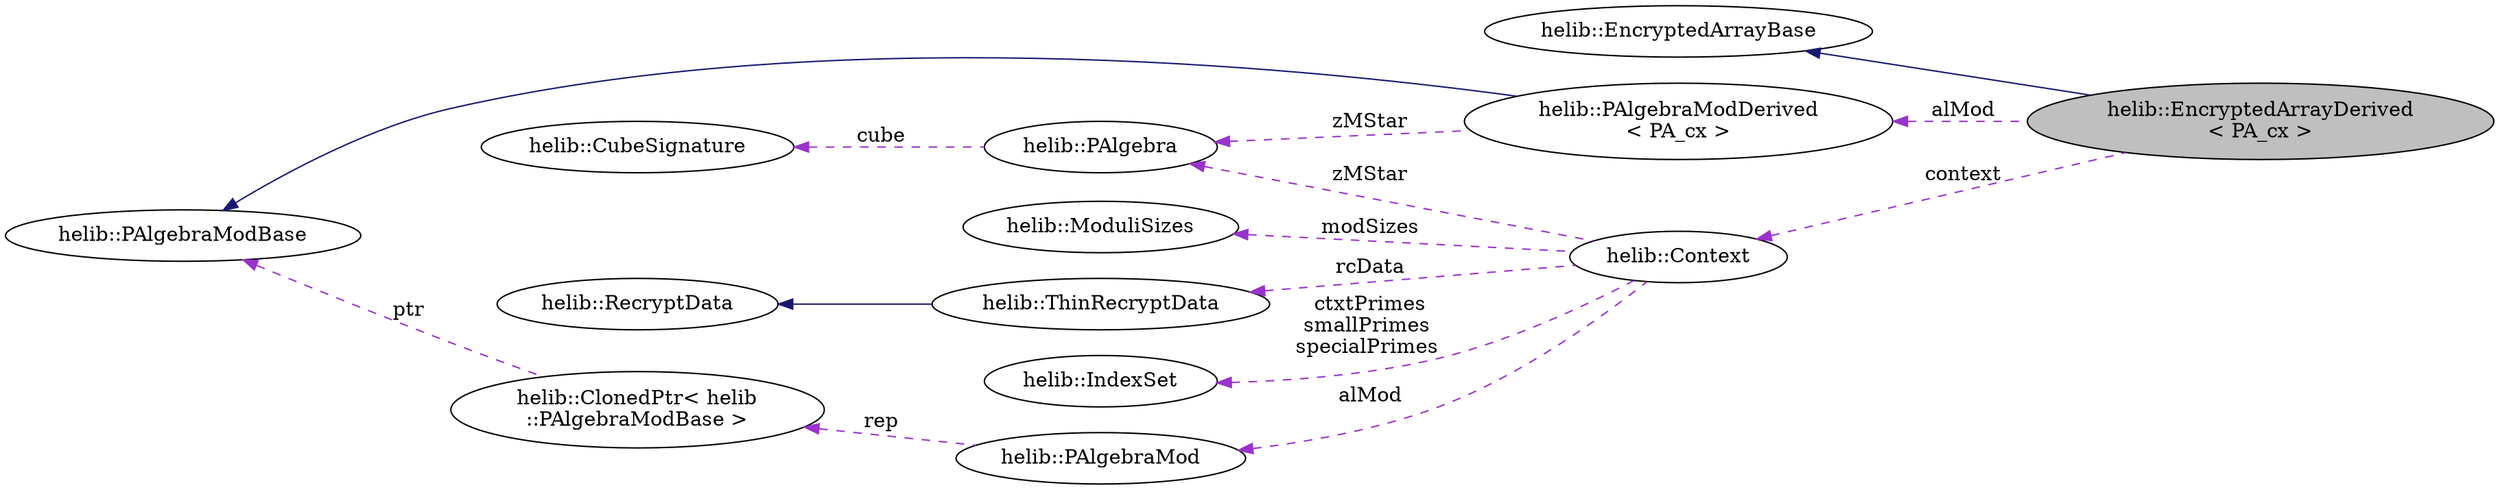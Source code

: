 digraph "helib::EncryptedArrayDerived&lt; PA_cx &gt;"
{
  rankdir="LR";
  N2 [label="helib::EncryptedArrayDerived\l\< PA_cx \>",color="black", fillcolor="grey75", style="filled", fontcolor="black"];
  N3 -> N2 [dir="back",color="midnightblue",style="solid"];
  N3 [label="helib::EncryptedArrayBase",color="black", fillcolor="white", style="filled",tooltip="virtual class for data-movement operations on arrays of slots "];
  N4 -> N2 [dir="back",color="darkorchid3",style="dashed",label=" alMod" ];
  N4 [label="helib::PAlgebraModDerived\l\< PA_cx \>",color="black", fillcolor="white", style="filled"];
  N5 -> N4 [dir="back",color="midnightblue",style="solid"];
  N5 [label="helib::PAlgebraModBase",color="black", fillcolor="white", style="filled",tooltip="Virtual base class for PAlgebraMod. "];
  N6 -> N4 [dir="back",color="darkorchid3",style="dashed",label=" zMStar" ];
  N6 [label="helib::PAlgebra",color="black", fillcolor="white", style="filled",tooltip="The structure of (Z/mZ)* /(p) "];
  N7 -> N6 [dir="back",color="darkorchid3",style="dashed",label=" cube" ];
  N7 [label="helib::CubeSignature",color="black", fillcolor="white", style="filled",tooltip="Holds a vector of dimensions for a hypercube and some additional data. "];
  N8 -> N2 [dir="back",color="darkorchid3",style="dashed",label=" context" ];
  N8 [label="helib::Context",color="black", fillcolor="white", style="filled",tooltip="Maintaining the HE scheme parameters. "];
  N9 -> N8 [dir="back",color="darkorchid3",style="dashed",label=" modSizes" ];
  N9 [label="helib::ModuliSizes",color="black", fillcolor="white", style="filled",tooltip="A helper class to map required modulo-sizes to primeSets. "];
  N10 -> N8 [dir="back",color="darkorchid3",style="dashed",label=" rcData" ];
  N10 [label="helib::ThinRecryptData",color="black", fillcolor="white", style="filled",tooltip="Same as above, but for \"thin\" bootstrapping, where the slots are assumed to contain constants..."];
  N11 -> N10 [dir="back",color="midnightblue",style="solid"];
  N11 [label="helib::RecryptData",color="black", fillcolor="white", style="filled",tooltip="A structure to hold recryption-related data inside the Context. "];
  N12 -> N8 [dir="back",color="darkorchid3",style="dashed",label=" ctxtPrimes\nsmallPrimes\nspecialPrimes" ];
  N12 [label="helib::IndexSet",color="black", fillcolor="white", style="filled",tooltip="A dynamic set of non-negative integers. "];
  N6 -> N8 [dir="back",color="darkorchid3",style="dashed",label=" zMStar" ];
  N13 -> N8 [dir="back",color="darkorchid3",style="dashed",label=" alMod" ];
  N13 [label="helib::PAlgebraMod",color="black", fillcolor="white", style="filled",tooltip="The structure of Z[X]/(Phi_m(X), p) "];
  N14 -> N13 [dir="back",color="darkorchid3",style="dashed",label=" rep" ];
  N14 [label="helib::ClonedPtr\< helib\l::PAlgebraModBase \>",color="black", fillcolor="white", style="filled"];
  N5 -> N14 [dir="back",color="darkorchid3",style="dashed",label=" ptr" ];
}
digraph "helib::EncryptedArrayDerived&lt; PA_cx &gt;"
{
  N0 [label="helib::EncryptedArrayDerived\l\< PA_cx \>",color="black", fillcolor="grey75", style="filled", fontcolor="black"];
  N1 -> N0 [dir="back",color="midnightblue",style="solid"];
  N1 [label="helib::EncryptedArrayBase",color="black", fillcolor="white", style="filled",tooltip="virtual class for data-movement operations on arrays of slots "];
}
